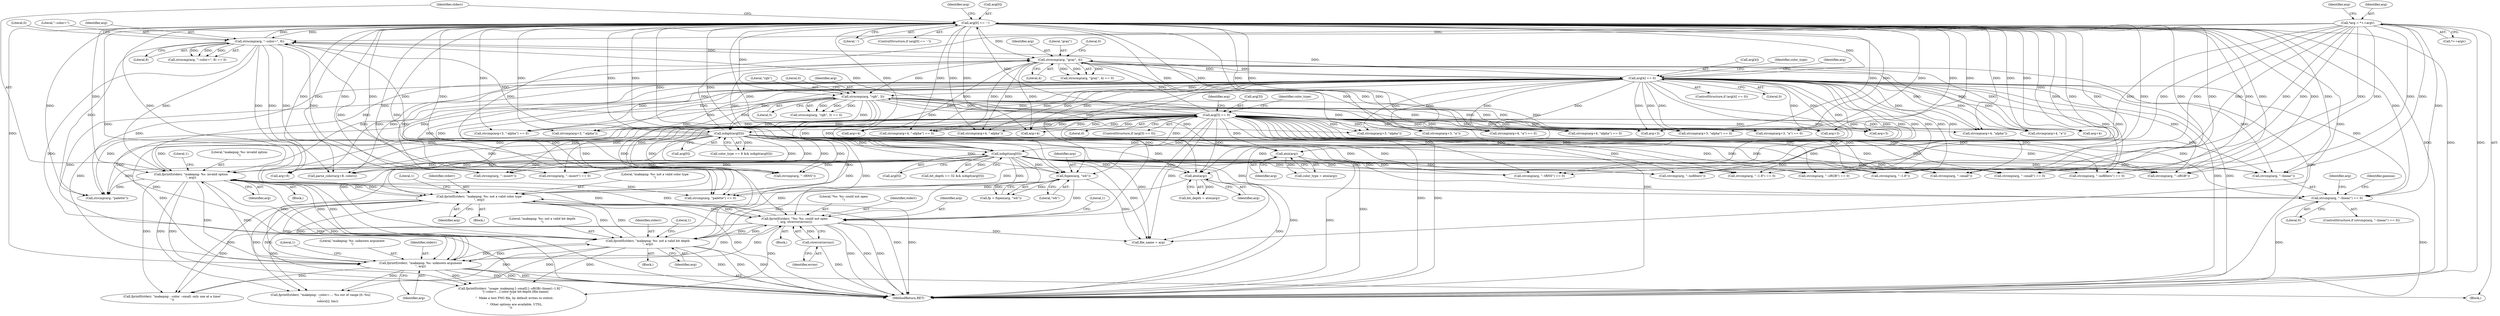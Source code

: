 digraph "0_Android_9d4853418ab2f754c2b63e091c29c5529b8b86ca_18@API" {
"1000213" [label="(Call,strcmp(arg, \"--linear\") == 0)"];
"1000308" [label="(Call,arg[0] == '-')"];
"1000247" [label="(Call,strncmp(arg, \"--color=\", 8))"];
"1000389" [label="(Call,arg[3] == 0)"];
"1000382" [label="(Call,strncmp(arg, \"rgb\", 3))"];
"1000340" [label="(Call,arg[4] == 0)"];
"1000333" [label="(Call,strncmp(arg, \"gray\", 4))"];
"1000314" [label="(Call,fprintf(stderr, \"makepng: %s: invalid option\n\", arg))"];
"1000460" [label="(Call,fprintf(stderr, \"makepng: %s: not a valid color type\n\", arg))"];
"1000519" [label="(Call,fprintf(stderr, \"%s: %s: could not open\n\", arg, strerror(errno)))"];
"1000497" [label="(Call,fprintf(stderr, \"makepng: %s: not a valid bit depth\n\", arg))"];
"1000531" [label="(Call,fprintf(stderr, \"makepng: %s: unknown argument\n\", arg))"];
"1000434" [label="(Call,isdigit(arg[0]))"];
"1000472" [label="(Call,isdigit(arg[0]))"];
"1000479" [label="(Call,atoi(arg))"];
"1000511" [label="(Call,fopen(arg, \"wb\"))"];
"1000523" [label="(Call,strerror(errno))"];
"1000441" [label="(Call,atoi(arg))"];
"1000174" [label="(Call,*arg = *++argv)"];
"1000369" [label="(Call,strcmp(arg+4, \"-alpha\"))"];
"1000513" [label="(Literal,\"wb\")"];
"1000353" [label="(Call,strcmp(arg+4, \"a\") == 0)"];
"1000202" [label="(Call,strcmp(arg, \"--sRGB\") == 0)"];
"1000191" [label="(Call,strcmp(arg, \"--tRNS\") == 0)"];
"1000389" [label="(Call,arg[3] == 0)"];
"1000336" [label="(Literal,4)"];
"1000524" [label="(Identifier,errno)"];
"1000354" [label="(Call,strcmp(arg+4, \"a\"))"];
"1000498" [label="(Identifier,stderr)"];
"1000315" [label="(Identifier,stderr)"];
"1000417" [label="(Call,strcmp(arg+3, \"-alpha\") == 0)"];
"1000480" [label="(Identifier,arg)"];
"1000214" [label="(Call,strcmp(arg, \"--linear\"))"];
"1000220" [label="(Identifier,gamma)"];
"1000265" [label="(Call,strcmp(arg, \"--insert\"))"];
"1000203" [label="(Call,strcmp(arg, \"--sRGB\"))"];
"1000176" [label="(Call,*++argv)"];
"1000314" [label="(Call,fprintf(stderr, \"makepng: %s: invalid option\n\", arg))"];
"1000308" [label="(Call,arg[0] == '-')"];
"1000386" [label="(Literal,0)"];
"1000335" [label="(Literal,\"gray\")"];
"1000322" [label="(Call,strcmp(arg, \"palette\"))"];
"1000512" [label="(Identifier,arg)"];
"1000339" [label="(ControlStructure,if (arg[4] == 0))"];
"1000236" [label="(Call,strcmp(arg, \"--nofilters\"))"];
"1000312" [label="(Literal,'-')"];
"1000473" [label="(Call,arg[0])"];
"1000341" [label="(Call,arg[4])"];
"1000460" [label="(Call,fprintf(stderr, \"makepng: %s: not a valid color type\n\", arg))"];
"1000534" [label="(Identifier,arg)"];
"1000536" [label="(Literal,1)"];
"1000307" [label="(ControlStructure,if (arg[0] == '-'))"];
"1000404" [label="(Call,arg+3)"];
"1000462" [label="(Literal,\"makepng: %s: not a valid color type\n\")"];
"1000518" [label="(Block,)"];
"1000511" [label="(Call,fopen(arg, \"wb\"))"];
"1000419" [label="(Call,arg+3)"];
"1000441" [label="(Call,atoi(arg))"];
"1000533" [label="(Literal,\"makepng: %s: unknown argument\n\")"];
"1000390" [label="(Call,arg[3])"];
"1000337" [label="(Literal,0)"];
"1000383" [label="(Identifier,arg)"];
"1000182" [label="(Identifier,arg)"];
"1000384" [label="(Literal,\"rgb\")"];
"1000224" [label="(Call,strcmp(arg, \"--1.8\") == 0)"];
"1000410" [label="(Call,strcmp(arg+3, \"alpha\") == 0)"];
"1000180" [label="(Call,strcmp(arg, \"--small\") == 0)"];
"1000334" [label="(Identifier,arg)"];
"1000212" [label="(ControlStructure,if (strcmp(arg, \"--linear\") == 0))"];
"1000316" [label="(Literal,\"makepng: %s: invalid option\n\")"];
"1000192" [label="(Call,strcmp(arg, \"--tRNS\"))"];
"1000435" [label="(Call,arg[0])"];
"1000393" [label="(Literal,0)"];
"1000226" [label="(Identifier,arg)"];
"1000430" [label="(Call,color_type == 8 && isdigit(arg[0]))"];
"1000225" [label="(Call,strcmp(arg, \"--1.8\"))"];
"1000412" [label="(Call,arg+3)"];
"1000344" [label="(Literal,0)"];
"1000253" [label="(Call,parse_color(arg+8, colors))"];
"1000175" [label="(Identifier,arg)"];
"1000388" [label="(ControlStructure,if (arg[3] == 0))"];
"1000442" [label="(Identifier,arg)"];
"1000347" [label="(Identifier,color_type)"];
"1000381" [label="(Call,strncmp(arg, \"rgb\", 3) == 0)"];
"1000396" [label="(Identifier,color_type)"];
"1000248" [label="(Identifier,arg)"];
"1000217" [label="(Literal,0)"];
"1000521" [label="(Literal,\"%s: %s: could not open\n\")"];
"1000527" [label="(Call,file_name = arg)"];
"1000370" [label="(Call,arg+4)"];
"1000584" [label="(Call,fprintf(stderr, \"makepng: --color=...: %u out of range [0..%u]\n\",\n               colors[i], lim))"];
"1000251" [label="(Literal,0)"];
"1000523" [label="(Call,strerror(errno))"];
"1000602" [label="(Call,fprintf(stderr, \"makepng: --color --small: only one at a time!\n\"))"];
"1000411" [label="(Call,strcmp(arg+3, \"alpha\"))"];
"1000313" [label="(Block,)"];
"1000502" [label="(Literal,1)"];
"1000368" [label="(Call,strcmp(arg+4, \"-alpha\") == 0)"];
"1000323" [label="(Identifier,arg)"];
"1000497" [label="(Call,fprintf(stderr, \"makepng: %s: not a valid bit depth\n\", arg))"];
"1000249" [label="(Literal,\"--color=\")"];
"1000174" [label="(Call,*arg = *++argv)"];
"1000520" [label="(Identifier,stderr)"];
"1000250" [label="(Literal,8)"];
"1000522" [label="(Identifier,arg)"];
"1000247" [label="(Call,strncmp(arg, \"--color=\", 8))"];
"1000403" [label="(Call,strcmp(arg+3, \"a\"))"];
"1000361" [label="(Call,strcmp(arg+4, \"alpha\") == 0)"];
"1000246" [label="(Call,strncmp(arg, \"--color=\", 8) == 0)"];
"1000385" [label="(Literal,3)"];
"1000463" [label="(Identifier,arg)"];
"1000434" [label="(Call,isdigit(arg[0]))"];
"1000235" [label="(Call,strcmp(arg, \"--nofilters\") == 0)"];
"1000321" [label="(Call,strcmp(arg, \"palette\") == 0)"];
"1000402" [label="(Call,strcmp(arg+3, \"a\") == 0)"];
"1000333" [label="(Call,strncmp(arg, \"gray\", 4))"];
"1000459" [label="(Block,)"];
"1000309" [label="(Call,arg[0])"];
"1000319" [label="(Literal,1)"];
"1000468" [label="(Call,bit_depth == 32 && isdigit(arg[0]))"];
"1000418" [label="(Call,strcmp(arg+3, \"-alpha\"))"];
"1000363" [label="(Call,arg+4)"];
"1000732" [label="(MethodReturn,RET)"];
"1000472" [label="(Call,isdigit(arg[0]))"];
"1000531" [label="(Call,fprintf(stderr, \"makepng: %s: unknown argument\n\", arg))"];
"1000519" [label="(Call,fprintf(stderr, \"%s: %s: could not open\n\", arg, strerror(errno)))"];
"1000317" [label="(Identifier,arg)"];
"1000532" [label="(Identifier,stderr)"];
"1000382" [label="(Call,strncmp(arg, \"rgb\", 3))"];
"1000500" [label="(Identifier,arg)"];
"1000340" [label="(Call,arg[4] == 0)"];
"1000254" [label="(Call,arg+8)"];
"1000465" [label="(Literal,1)"];
"1000362" [label="(Call,strcmp(arg+4, \"alpha\"))"];
"1000355" [label="(Call,arg+4)"];
"1000509" [label="(Call,fp = fopen(arg, \"wb\"))"];
"1000213" [label="(Call,strcmp(arg, \"--linear\") == 0)"];
"1000181" [label="(Call,strcmp(arg, \"--small\"))"];
"1000332" [label="(Call,strncmp(arg, \"gray\", 4) == 0)"];
"1000439" [label="(Call,color_type = atoi(arg))"];
"1000461" [label="(Identifier,stderr)"];
"1000405" [label="(Identifier,arg)"];
"1000264" [label="(Call,strcmp(arg, \"--insert\") == 0)"];
"1000546" [label="(Call,fprintf(stderr, \"usage: makepng [--small] [--sRGB|--linear|--1.8] \"\n          \"[--color=...] color-type bit-depth [file-name]\n\"\n         \"  Make a test PNG file, by default writes to stdout.\n\"\n         \"  Other options are available, UTSL.\n\"))"];
"1000499" [label="(Literal,\"makepng: %s: not a valid bit depth\n\")"];
"1000479" [label="(Call,atoi(arg))"];
"1000477" [label="(Call,bit_depth = atoi(arg))"];
"1000496" [label="(Block,)"];
"1000526" [label="(Literal,1)"];
"1000356" [label="(Identifier,arg)"];
"1000172" [label="(Block,)"];
"1000213" -> "1000212"  [label="AST: "];
"1000213" -> "1000217"  [label="CFG: "];
"1000214" -> "1000213"  [label="AST: "];
"1000217" -> "1000213"  [label="AST: "];
"1000220" -> "1000213"  [label="CFG: "];
"1000226" -> "1000213"  [label="CFG: "];
"1000213" -> "1000732"  [label="DDG: "];
"1000213" -> "1000732"  [label="DDG: "];
"1000308" -> "1000213"  [label="DDG: "];
"1000389" -> "1000213"  [label="DDG: "];
"1000340" -> "1000213"  [label="DDG: "];
"1000434" -> "1000213"  [label="DDG: "];
"1000472" -> "1000213"  [label="DDG: "];
"1000174" -> "1000213"  [label="DDG: "];
"1000308" -> "1000307"  [label="AST: "];
"1000308" -> "1000312"  [label="CFG: "];
"1000309" -> "1000308"  [label="AST: "];
"1000312" -> "1000308"  [label="AST: "];
"1000315" -> "1000308"  [label="CFG: "];
"1000323" -> "1000308"  [label="CFG: "];
"1000308" -> "1000732"  [label="DDG: "];
"1000308" -> "1000732"  [label="DDG: "];
"1000308" -> "1000180"  [label="DDG: "];
"1000308" -> "1000181"  [label="DDG: "];
"1000308" -> "1000191"  [label="DDG: "];
"1000308" -> "1000192"  [label="DDG: "];
"1000308" -> "1000202"  [label="DDG: "];
"1000308" -> "1000203"  [label="DDG: "];
"1000308" -> "1000214"  [label="DDG: "];
"1000308" -> "1000224"  [label="DDG: "];
"1000308" -> "1000225"  [label="DDG: "];
"1000308" -> "1000235"  [label="DDG: "];
"1000308" -> "1000236"  [label="DDG: "];
"1000308" -> "1000247"  [label="DDG: "];
"1000308" -> "1000253"  [label="DDG: "];
"1000308" -> "1000254"  [label="DDG: "];
"1000308" -> "1000264"  [label="DDG: "];
"1000308" -> "1000265"  [label="DDG: "];
"1000247" -> "1000308"  [label="DDG: "];
"1000434" -> "1000308"  [label="DDG: "];
"1000472" -> "1000308"  [label="DDG: "];
"1000389" -> "1000308"  [label="DDG: "];
"1000340" -> "1000308"  [label="DDG: "];
"1000308" -> "1000314"  [label="DDG: "];
"1000308" -> "1000321"  [label="DDG: "];
"1000308" -> "1000322"  [label="DDG: "];
"1000308" -> "1000333"  [label="DDG: "];
"1000308" -> "1000353"  [label="DDG: "];
"1000308" -> "1000354"  [label="DDG: "];
"1000308" -> "1000355"  [label="DDG: "];
"1000308" -> "1000361"  [label="DDG: "];
"1000308" -> "1000362"  [label="DDG: "];
"1000308" -> "1000363"  [label="DDG: "];
"1000308" -> "1000368"  [label="DDG: "];
"1000308" -> "1000369"  [label="DDG: "];
"1000308" -> "1000370"  [label="DDG: "];
"1000308" -> "1000382"  [label="DDG: "];
"1000308" -> "1000402"  [label="DDG: "];
"1000308" -> "1000403"  [label="DDG: "];
"1000308" -> "1000404"  [label="DDG: "];
"1000308" -> "1000410"  [label="DDG: "];
"1000308" -> "1000411"  [label="DDG: "];
"1000308" -> "1000412"  [label="DDG: "];
"1000308" -> "1000417"  [label="DDG: "];
"1000308" -> "1000418"  [label="DDG: "];
"1000308" -> "1000419"  [label="DDG: "];
"1000308" -> "1000434"  [label="DDG: "];
"1000308" -> "1000441"  [label="DDG: "];
"1000308" -> "1000460"  [label="DDG: "];
"1000308" -> "1000472"  [label="DDG: "];
"1000308" -> "1000479"  [label="DDG: "];
"1000308" -> "1000497"  [label="DDG: "];
"1000308" -> "1000511"  [label="DDG: "];
"1000308" -> "1000519"  [label="DDG: "];
"1000308" -> "1000527"  [label="DDG: "];
"1000308" -> "1000531"  [label="DDG: "];
"1000247" -> "1000246"  [label="AST: "];
"1000247" -> "1000250"  [label="CFG: "];
"1000248" -> "1000247"  [label="AST: "];
"1000249" -> "1000247"  [label="AST: "];
"1000250" -> "1000247"  [label="AST: "];
"1000251" -> "1000247"  [label="CFG: "];
"1000247" -> "1000732"  [label="DDG: "];
"1000247" -> "1000246"  [label="DDG: "];
"1000247" -> "1000246"  [label="DDG: "];
"1000247" -> "1000246"  [label="DDG: "];
"1000389" -> "1000247"  [label="DDG: "];
"1000340" -> "1000247"  [label="DDG: "];
"1000434" -> "1000247"  [label="DDG: "];
"1000472" -> "1000247"  [label="DDG: "];
"1000174" -> "1000247"  [label="DDG: "];
"1000247" -> "1000253"  [label="DDG: "];
"1000247" -> "1000254"  [label="DDG: "];
"1000247" -> "1000264"  [label="DDG: "];
"1000247" -> "1000265"  [label="DDG: "];
"1000247" -> "1000314"  [label="DDG: "];
"1000247" -> "1000321"  [label="DDG: "];
"1000247" -> "1000322"  [label="DDG: "];
"1000247" -> "1000333"  [label="DDG: "];
"1000389" -> "1000388"  [label="AST: "];
"1000389" -> "1000393"  [label="CFG: "];
"1000390" -> "1000389"  [label="AST: "];
"1000393" -> "1000389"  [label="AST: "];
"1000396" -> "1000389"  [label="CFG: "];
"1000405" -> "1000389"  [label="CFG: "];
"1000389" -> "1000732"  [label="DDG: "];
"1000389" -> "1000732"  [label="DDG: "];
"1000389" -> "1000180"  [label="DDG: "];
"1000389" -> "1000181"  [label="DDG: "];
"1000389" -> "1000191"  [label="DDG: "];
"1000389" -> "1000192"  [label="DDG: "];
"1000389" -> "1000202"  [label="DDG: "];
"1000389" -> "1000203"  [label="DDG: "];
"1000389" -> "1000214"  [label="DDG: "];
"1000389" -> "1000224"  [label="DDG: "];
"1000389" -> "1000225"  [label="DDG: "];
"1000389" -> "1000235"  [label="DDG: "];
"1000389" -> "1000236"  [label="DDG: "];
"1000389" -> "1000253"  [label="DDG: "];
"1000389" -> "1000254"  [label="DDG: "];
"1000389" -> "1000264"  [label="DDG: "];
"1000389" -> "1000265"  [label="DDG: "];
"1000389" -> "1000314"  [label="DDG: "];
"1000389" -> "1000321"  [label="DDG: "];
"1000389" -> "1000322"  [label="DDG: "];
"1000389" -> "1000333"  [label="DDG: "];
"1000389" -> "1000353"  [label="DDG: "];
"1000389" -> "1000354"  [label="DDG: "];
"1000389" -> "1000355"  [label="DDG: "];
"1000389" -> "1000361"  [label="DDG: "];
"1000389" -> "1000362"  [label="DDG: "];
"1000389" -> "1000363"  [label="DDG: "];
"1000389" -> "1000368"  [label="DDG: "];
"1000389" -> "1000369"  [label="DDG: "];
"1000389" -> "1000370"  [label="DDG: "];
"1000389" -> "1000382"  [label="DDG: "];
"1000382" -> "1000389"  [label="DDG: "];
"1000389" -> "1000402"  [label="DDG: "];
"1000389" -> "1000403"  [label="DDG: "];
"1000389" -> "1000404"  [label="DDG: "];
"1000389" -> "1000410"  [label="DDG: "];
"1000389" -> "1000411"  [label="DDG: "];
"1000389" -> "1000412"  [label="DDG: "];
"1000389" -> "1000417"  [label="DDG: "];
"1000389" -> "1000418"  [label="DDG: "];
"1000389" -> "1000419"  [label="DDG: "];
"1000389" -> "1000434"  [label="DDG: "];
"1000389" -> "1000441"  [label="DDG: "];
"1000389" -> "1000460"  [label="DDG: "];
"1000389" -> "1000472"  [label="DDG: "];
"1000389" -> "1000479"  [label="DDG: "];
"1000389" -> "1000497"  [label="DDG: "];
"1000389" -> "1000511"  [label="DDG: "];
"1000389" -> "1000519"  [label="DDG: "];
"1000389" -> "1000527"  [label="DDG: "];
"1000389" -> "1000531"  [label="DDG: "];
"1000382" -> "1000381"  [label="AST: "];
"1000382" -> "1000385"  [label="CFG: "];
"1000383" -> "1000382"  [label="AST: "];
"1000384" -> "1000382"  [label="AST: "];
"1000385" -> "1000382"  [label="AST: "];
"1000386" -> "1000382"  [label="CFG: "];
"1000382" -> "1000732"  [label="DDG: "];
"1000382" -> "1000381"  [label="DDG: "];
"1000382" -> "1000381"  [label="DDG: "];
"1000382" -> "1000381"  [label="DDG: "];
"1000340" -> "1000382"  [label="DDG: "];
"1000333" -> "1000382"  [label="DDG: "];
"1000382" -> "1000402"  [label="DDG: "];
"1000382" -> "1000403"  [label="DDG: "];
"1000382" -> "1000404"  [label="DDG: "];
"1000382" -> "1000410"  [label="DDG: "];
"1000382" -> "1000411"  [label="DDG: "];
"1000382" -> "1000412"  [label="DDG: "];
"1000382" -> "1000417"  [label="DDG: "];
"1000382" -> "1000418"  [label="DDG: "];
"1000382" -> "1000419"  [label="DDG: "];
"1000382" -> "1000434"  [label="DDG: "];
"1000382" -> "1000441"  [label="DDG: "];
"1000382" -> "1000472"  [label="DDG: "];
"1000382" -> "1000479"  [label="DDG: "];
"1000382" -> "1000511"  [label="DDG: "];
"1000382" -> "1000531"  [label="DDG: "];
"1000340" -> "1000339"  [label="AST: "];
"1000340" -> "1000344"  [label="CFG: "];
"1000341" -> "1000340"  [label="AST: "];
"1000344" -> "1000340"  [label="AST: "];
"1000347" -> "1000340"  [label="CFG: "];
"1000356" -> "1000340"  [label="CFG: "];
"1000340" -> "1000732"  [label="DDG: "];
"1000340" -> "1000732"  [label="DDG: "];
"1000340" -> "1000180"  [label="DDG: "];
"1000340" -> "1000181"  [label="DDG: "];
"1000340" -> "1000191"  [label="DDG: "];
"1000340" -> "1000192"  [label="DDG: "];
"1000340" -> "1000202"  [label="DDG: "];
"1000340" -> "1000203"  [label="DDG: "];
"1000340" -> "1000214"  [label="DDG: "];
"1000340" -> "1000224"  [label="DDG: "];
"1000340" -> "1000225"  [label="DDG: "];
"1000340" -> "1000235"  [label="DDG: "];
"1000340" -> "1000236"  [label="DDG: "];
"1000340" -> "1000253"  [label="DDG: "];
"1000340" -> "1000254"  [label="DDG: "];
"1000340" -> "1000264"  [label="DDG: "];
"1000340" -> "1000265"  [label="DDG: "];
"1000340" -> "1000314"  [label="DDG: "];
"1000340" -> "1000321"  [label="DDG: "];
"1000340" -> "1000322"  [label="DDG: "];
"1000340" -> "1000333"  [label="DDG: "];
"1000333" -> "1000340"  [label="DDG: "];
"1000340" -> "1000353"  [label="DDG: "];
"1000340" -> "1000354"  [label="DDG: "];
"1000340" -> "1000355"  [label="DDG: "];
"1000340" -> "1000361"  [label="DDG: "];
"1000340" -> "1000362"  [label="DDG: "];
"1000340" -> "1000363"  [label="DDG: "];
"1000340" -> "1000368"  [label="DDG: "];
"1000340" -> "1000369"  [label="DDG: "];
"1000340" -> "1000370"  [label="DDG: "];
"1000340" -> "1000402"  [label="DDG: "];
"1000340" -> "1000403"  [label="DDG: "];
"1000340" -> "1000404"  [label="DDG: "];
"1000340" -> "1000410"  [label="DDG: "];
"1000340" -> "1000411"  [label="DDG: "];
"1000340" -> "1000412"  [label="DDG: "];
"1000340" -> "1000417"  [label="DDG: "];
"1000340" -> "1000418"  [label="DDG: "];
"1000340" -> "1000419"  [label="DDG: "];
"1000340" -> "1000434"  [label="DDG: "];
"1000340" -> "1000441"  [label="DDG: "];
"1000340" -> "1000460"  [label="DDG: "];
"1000340" -> "1000472"  [label="DDG: "];
"1000340" -> "1000479"  [label="DDG: "];
"1000340" -> "1000497"  [label="DDG: "];
"1000340" -> "1000511"  [label="DDG: "];
"1000340" -> "1000519"  [label="DDG: "];
"1000340" -> "1000527"  [label="DDG: "];
"1000340" -> "1000531"  [label="DDG: "];
"1000333" -> "1000332"  [label="AST: "];
"1000333" -> "1000336"  [label="CFG: "];
"1000334" -> "1000333"  [label="AST: "];
"1000335" -> "1000333"  [label="AST: "];
"1000336" -> "1000333"  [label="AST: "];
"1000337" -> "1000333"  [label="CFG: "];
"1000333" -> "1000732"  [label="DDG: "];
"1000333" -> "1000332"  [label="DDG: "];
"1000333" -> "1000332"  [label="DDG: "];
"1000333" -> "1000332"  [label="DDG: "];
"1000314" -> "1000333"  [label="DDG: "];
"1000434" -> "1000333"  [label="DDG: "];
"1000472" -> "1000333"  [label="DDG: "];
"1000333" -> "1000353"  [label="DDG: "];
"1000333" -> "1000354"  [label="DDG: "];
"1000333" -> "1000355"  [label="DDG: "];
"1000333" -> "1000361"  [label="DDG: "];
"1000333" -> "1000362"  [label="DDG: "];
"1000333" -> "1000363"  [label="DDG: "];
"1000333" -> "1000368"  [label="DDG: "];
"1000333" -> "1000369"  [label="DDG: "];
"1000333" -> "1000370"  [label="DDG: "];
"1000314" -> "1000313"  [label="AST: "];
"1000314" -> "1000317"  [label="CFG: "];
"1000315" -> "1000314"  [label="AST: "];
"1000316" -> "1000314"  [label="AST: "];
"1000317" -> "1000314"  [label="AST: "];
"1000319" -> "1000314"  [label="CFG: "];
"1000314" -> "1000732"  [label="DDG: "];
"1000314" -> "1000732"  [label="DDG: "];
"1000460" -> "1000314"  [label="DDG: "];
"1000519" -> "1000314"  [label="DDG: "];
"1000497" -> "1000314"  [label="DDG: "];
"1000531" -> "1000314"  [label="DDG: "];
"1000434" -> "1000314"  [label="DDG: "];
"1000472" -> "1000314"  [label="DDG: "];
"1000314" -> "1000321"  [label="DDG: "];
"1000314" -> "1000322"  [label="DDG: "];
"1000314" -> "1000460"  [label="DDG: "];
"1000314" -> "1000497"  [label="DDG: "];
"1000314" -> "1000519"  [label="DDG: "];
"1000314" -> "1000531"  [label="DDG: "];
"1000314" -> "1000546"  [label="DDG: "];
"1000314" -> "1000584"  [label="DDG: "];
"1000314" -> "1000602"  [label="DDG: "];
"1000460" -> "1000459"  [label="AST: "];
"1000460" -> "1000463"  [label="CFG: "];
"1000461" -> "1000460"  [label="AST: "];
"1000462" -> "1000460"  [label="AST: "];
"1000463" -> "1000460"  [label="AST: "];
"1000465" -> "1000460"  [label="CFG: "];
"1000460" -> "1000732"  [label="DDG: "];
"1000460" -> "1000732"  [label="DDG: "];
"1000460" -> "1000732"  [label="DDG: "];
"1000519" -> "1000460"  [label="DDG: "];
"1000497" -> "1000460"  [label="DDG: "];
"1000531" -> "1000460"  [label="DDG: "];
"1000434" -> "1000460"  [label="DDG: "];
"1000441" -> "1000460"  [label="DDG: "];
"1000460" -> "1000497"  [label="DDG: "];
"1000460" -> "1000519"  [label="DDG: "];
"1000460" -> "1000531"  [label="DDG: "];
"1000460" -> "1000546"  [label="DDG: "];
"1000460" -> "1000584"  [label="DDG: "];
"1000460" -> "1000602"  [label="DDG: "];
"1000519" -> "1000518"  [label="AST: "];
"1000519" -> "1000523"  [label="CFG: "];
"1000520" -> "1000519"  [label="AST: "];
"1000521" -> "1000519"  [label="AST: "];
"1000522" -> "1000519"  [label="AST: "];
"1000523" -> "1000519"  [label="AST: "];
"1000526" -> "1000519"  [label="CFG: "];
"1000519" -> "1000732"  [label="DDG: "];
"1000519" -> "1000732"  [label="DDG: "];
"1000519" -> "1000732"  [label="DDG: "];
"1000519" -> "1000497"  [label="DDG: "];
"1000497" -> "1000519"  [label="DDG: "];
"1000531" -> "1000519"  [label="DDG: "];
"1000511" -> "1000519"  [label="DDG: "];
"1000434" -> "1000519"  [label="DDG: "];
"1000472" -> "1000519"  [label="DDG: "];
"1000523" -> "1000519"  [label="DDG: "];
"1000519" -> "1000527"  [label="DDG: "];
"1000519" -> "1000531"  [label="DDG: "];
"1000519" -> "1000546"  [label="DDG: "];
"1000519" -> "1000584"  [label="DDG: "];
"1000519" -> "1000602"  [label="DDG: "];
"1000497" -> "1000496"  [label="AST: "];
"1000497" -> "1000500"  [label="CFG: "];
"1000498" -> "1000497"  [label="AST: "];
"1000499" -> "1000497"  [label="AST: "];
"1000500" -> "1000497"  [label="AST: "];
"1000502" -> "1000497"  [label="CFG: "];
"1000497" -> "1000732"  [label="DDG: "];
"1000497" -> "1000732"  [label="DDG: "];
"1000497" -> "1000732"  [label="DDG: "];
"1000531" -> "1000497"  [label="DDG: "];
"1000479" -> "1000497"  [label="DDG: "];
"1000434" -> "1000497"  [label="DDG: "];
"1000472" -> "1000497"  [label="DDG: "];
"1000497" -> "1000531"  [label="DDG: "];
"1000497" -> "1000546"  [label="DDG: "];
"1000497" -> "1000584"  [label="DDG: "];
"1000497" -> "1000602"  [label="DDG: "];
"1000531" -> "1000172"  [label="AST: "];
"1000531" -> "1000534"  [label="CFG: "];
"1000532" -> "1000531"  [label="AST: "];
"1000533" -> "1000531"  [label="AST: "];
"1000534" -> "1000531"  [label="AST: "];
"1000536" -> "1000531"  [label="CFG: "];
"1000531" -> "1000732"  [label="DDG: "];
"1000531" -> "1000732"  [label="DDG: "];
"1000531" -> "1000732"  [label="DDG: "];
"1000434" -> "1000531"  [label="DDG: "];
"1000472" -> "1000531"  [label="DDG: "];
"1000531" -> "1000546"  [label="DDG: "];
"1000531" -> "1000584"  [label="DDG: "];
"1000531" -> "1000602"  [label="DDG: "];
"1000434" -> "1000430"  [label="AST: "];
"1000434" -> "1000435"  [label="CFG: "];
"1000435" -> "1000434"  [label="AST: "];
"1000430" -> "1000434"  [label="CFG: "];
"1000434" -> "1000732"  [label="DDG: "];
"1000434" -> "1000180"  [label="DDG: "];
"1000434" -> "1000181"  [label="DDG: "];
"1000434" -> "1000191"  [label="DDG: "];
"1000434" -> "1000192"  [label="DDG: "];
"1000434" -> "1000202"  [label="DDG: "];
"1000434" -> "1000203"  [label="DDG: "];
"1000434" -> "1000214"  [label="DDG: "];
"1000434" -> "1000224"  [label="DDG: "];
"1000434" -> "1000225"  [label="DDG: "];
"1000434" -> "1000235"  [label="DDG: "];
"1000434" -> "1000236"  [label="DDG: "];
"1000434" -> "1000253"  [label="DDG: "];
"1000434" -> "1000254"  [label="DDG: "];
"1000434" -> "1000264"  [label="DDG: "];
"1000434" -> "1000265"  [label="DDG: "];
"1000434" -> "1000321"  [label="DDG: "];
"1000434" -> "1000322"  [label="DDG: "];
"1000434" -> "1000430"  [label="DDG: "];
"1000434" -> "1000441"  [label="DDG: "];
"1000434" -> "1000472"  [label="DDG: "];
"1000434" -> "1000479"  [label="DDG: "];
"1000434" -> "1000511"  [label="DDG: "];
"1000434" -> "1000527"  [label="DDG: "];
"1000472" -> "1000468"  [label="AST: "];
"1000472" -> "1000473"  [label="CFG: "];
"1000473" -> "1000472"  [label="AST: "];
"1000468" -> "1000472"  [label="CFG: "];
"1000472" -> "1000732"  [label="DDG: "];
"1000472" -> "1000180"  [label="DDG: "];
"1000472" -> "1000181"  [label="DDG: "];
"1000472" -> "1000191"  [label="DDG: "];
"1000472" -> "1000192"  [label="DDG: "];
"1000472" -> "1000202"  [label="DDG: "];
"1000472" -> "1000203"  [label="DDG: "];
"1000472" -> "1000214"  [label="DDG: "];
"1000472" -> "1000224"  [label="DDG: "];
"1000472" -> "1000225"  [label="DDG: "];
"1000472" -> "1000235"  [label="DDG: "];
"1000472" -> "1000236"  [label="DDG: "];
"1000472" -> "1000253"  [label="DDG: "];
"1000472" -> "1000254"  [label="DDG: "];
"1000472" -> "1000264"  [label="DDG: "];
"1000472" -> "1000265"  [label="DDG: "];
"1000472" -> "1000321"  [label="DDG: "];
"1000472" -> "1000322"  [label="DDG: "];
"1000472" -> "1000468"  [label="DDG: "];
"1000472" -> "1000479"  [label="DDG: "];
"1000472" -> "1000511"  [label="DDG: "];
"1000472" -> "1000527"  [label="DDG: "];
"1000479" -> "1000477"  [label="AST: "];
"1000479" -> "1000480"  [label="CFG: "];
"1000480" -> "1000479"  [label="AST: "];
"1000477" -> "1000479"  [label="CFG: "];
"1000479" -> "1000732"  [label="DDG: "];
"1000479" -> "1000477"  [label="DDG: "];
"1000511" -> "1000509"  [label="AST: "];
"1000511" -> "1000513"  [label="CFG: "];
"1000512" -> "1000511"  [label="AST: "];
"1000513" -> "1000511"  [label="AST: "];
"1000509" -> "1000511"  [label="CFG: "];
"1000511" -> "1000509"  [label="DDG: "];
"1000511" -> "1000509"  [label="DDG: "];
"1000511" -> "1000527"  [label="DDG: "];
"1000523" -> "1000524"  [label="CFG: "];
"1000524" -> "1000523"  [label="AST: "];
"1000523" -> "1000732"  [label="DDG: "];
"1000441" -> "1000439"  [label="AST: "];
"1000441" -> "1000442"  [label="CFG: "];
"1000442" -> "1000441"  [label="AST: "];
"1000439" -> "1000441"  [label="CFG: "];
"1000441" -> "1000732"  [label="DDG: "];
"1000441" -> "1000439"  [label="DDG: "];
"1000174" -> "1000172"  [label="AST: "];
"1000174" -> "1000176"  [label="CFG: "];
"1000175" -> "1000174"  [label="AST: "];
"1000176" -> "1000174"  [label="AST: "];
"1000182" -> "1000174"  [label="CFG: "];
"1000174" -> "1000732"  [label="DDG: "];
"1000174" -> "1000180"  [label="DDG: "];
"1000174" -> "1000181"  [label="DDG: "];
"1000174" -> "1000191"  [label="DDG: "];
"1000174" -> "1000192"  [label="DDG: "];
"1000174" -> "1000202"  [label="DDG: "];
"1000174" -> "1000203"  [label="DDG: "];
"1000174" -> "1000214"  [label="DDG: "];
"1000174" -> "1000224"  [label="DDG: "];
"1000174" -> "1000225"  [label="DDG: "];
"1000174" -> "1000235"  [label="DDG: "];
"1000174" -> "1000236"  [label="DDG: "];
}
